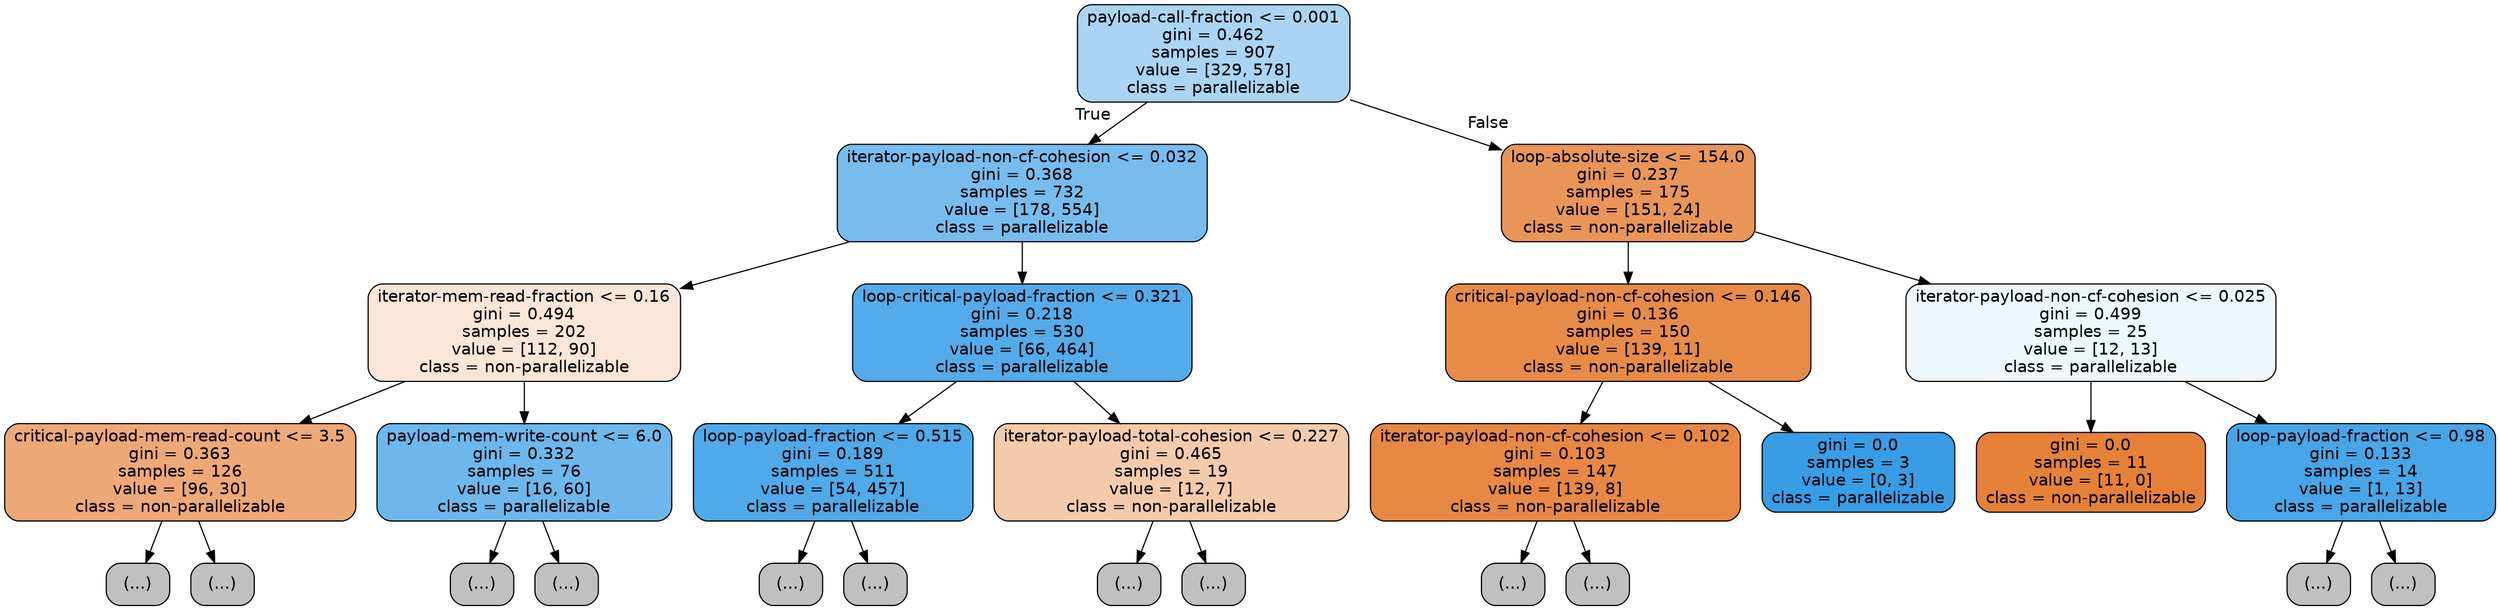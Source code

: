 digraph Tree {
node [shape=box, style="filled, rounded", color="black", fontname=helvetica] ;
edge [fontname=helvetica] ;
0 [label="payload-call-fraction <= 0.001\ngini = 0.462\nsamples = 907\nvalue = [329, 578]\nclass = parallelizable", fillcolor="#399de56e"] ;
1 [label="iterator-payload-non-cf-cohesion <= 0.032\ngini = 0.368\nsamples = 732\nvalue = [178, 554]\nclass = parallelizable", fillcolor="#399de5ad"] ;
0 -> 1 [labeldistance=2.5, labelangle=45, headlabel="True"] ;
2 [label="iterator-mem-read-fraction <= 0.16\ngini = 0.494\nsamples = 202\nvalue = [112, 90]\nclass = non-parallelizable", fillcolor="#e5813932"] ;
1 -> 2 ;
3 [label="critical-payload-mem-read-count <= 3.5\ngini = 0.363\nsamples = 126\nvalue = [96, 30]\nclass = non-parallelizable", fillcolor="#e58139af"] ;
2 -> 3 ;
4 [label="(...)", fillcolor="#C0C0C0"] ;
3 -> 4 ;
37 [label="(...)", fillcolor="#C0C0C0"] ;
3 -> 37 ;
38 [label="payload-mem-write-count <= 6.0\ngini = 0.332\nsamples = 76\nvalue = [16, 60]\nclass = parallelizable", fillcolor="#399de5bb"] ;
2 -> 38 ;
39 [label="(...)", fillcolor="#C0C0C0"] ;
38 -> 39 ;
60 [label="(...)", fillcolor="#C0C0C0"] ;
38 -> 60 ;
61 [label="loop-critical-payload-fraction <= 0.321\ngini = 0.218\nsamples = 530\nvalue = [66, 464]\nclass = parallelizable", fillcolor="#399de5db"] ;
1 -> 61 ;
62 [label="loop-payload-fraction <= 0.515\ngini = 0.189\nsamples = 511\nvalue = [54, 457]\nclass = parallelizable", fillcolor="#399de5e1"] ;
61 -> 62 ;
63 [label="(...)", fillcolor="#C0C0C0"] ;
62 -> 63 ;
68 [label="(...)", fillcolor="#C0C0C0"] ;
62 -> 68 ;
141 [label="iterator-payload-total-cohesion <= 0.227\ngini = 0.465\nsamples = 19\nvalue = [12, 7]\nclass = non-parallelizable", fillcolor="#e581396a"] ;
61 -> 141 ;
142 [label="(...)", fillcolor="#C0C0C0"] ;
141 -> 142 ;
143 [label="(...)", fillcolor="#C0C0C0"] ;
141 -> 143 ;
150 [label="loop-absolute-size <= 154.0\ngini = 0.237\nsamples = 175\nvalue = [151, 24]\nclass = non-parallelizable", fillcolor="#e58139d6"] ;
0 -> 150 [labeldistance=2.5, labelangle=-45, headlabel="False"] ;
151 [label="critical-payload-non-cf-cohesion <= 0.146\ngini = 0.136\nsamples = 150\nvalue = [139, 11]\nclass = non-parallelizable", fillcolor="#e58139eb"] ;
150 -> 151 ;
152 [label="iterator-payload-non-cf-cohesion <= 0.102\ngini = 0.103\nsamples = 147\nvalue = [139, 8]\nclass = non-parallelizable", fillcolor="#e58139f0"] ;
151 -> 152 ;
153 [label="(...)", fillcolor="#C0C0C0"] ;
152 -> 153 ;
166 [label="(...)", fillcolor="#C0C0C0"] ;
152 -> 166 ;
169 [label="gini = 0.0\nsamples = 3\nvalue = [0, 3]\nclass = parallelizable", fillcolor="#399de5ff"] ;
151 -> 169 ;
170 [label="iterator-payload-non-cf-cohesion <= 0.025\ngini = 0.499\nsamples = 25\nvalue = [12, 13]\nclass = parallelizable", fillcolor="#399de514"] ;
150 -> 170 ;
171 [label="gini = 0.0\nsamples = 11\nvalue = [11, 0]\nclass = non-parallelizable", fillcolor="#e58139ff"] ;
170 -> 171 ;
172 [label="loop-payload-fraction <= 0.98\ngini = 0.133\nsamples = 14\nvalue = [1, 13]\nclass = parallelizable", fillcolor="#399de5eb"] ;
170 -> 172 ;
173 [label="(...)", fillcolor="#C0C0C0"] ;
172 -> 173 ;
174 [label="(...)", fillcolor="#C0C0C0"] ;
172 -> 174 ;
}